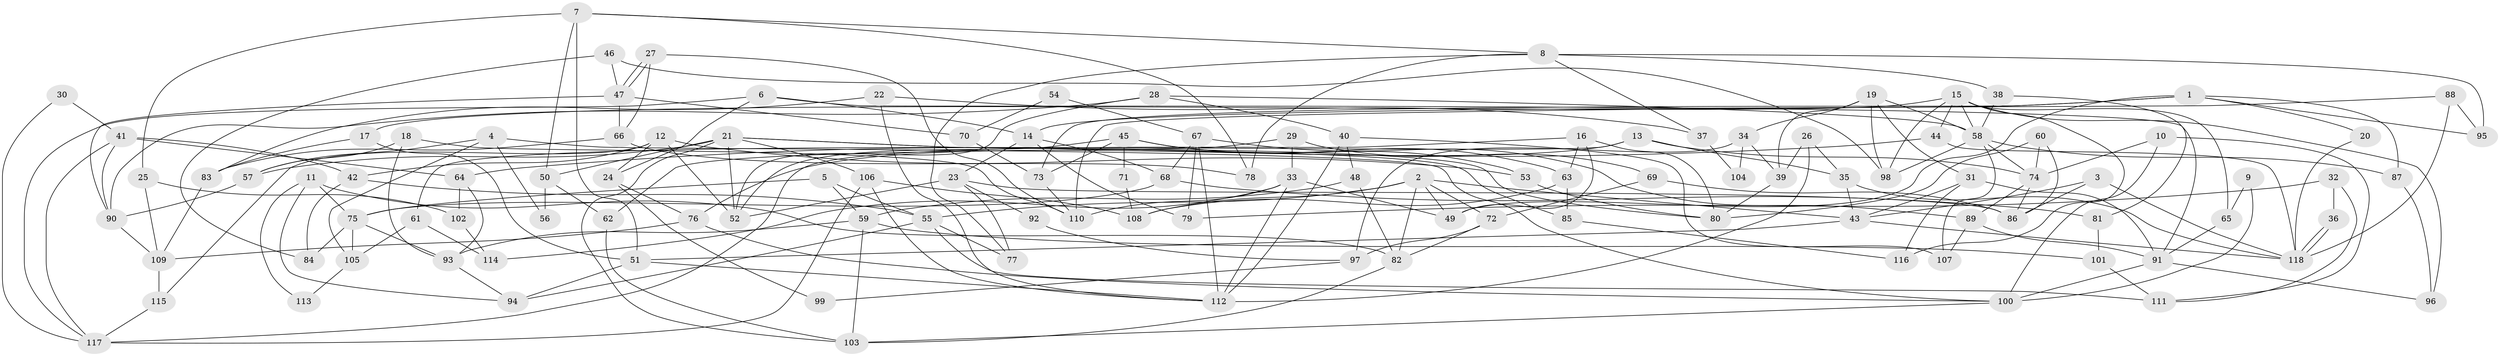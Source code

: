 // coarse degree distribution, {6: 0.0958904109589041, 10: 0.0410958904109589, 2: 0.0958904109589041, 4: 0.2054794520547945, 3: 0.1643835616438356, 8: 0.0684931506849315, 7: 0.0958904109589041, 5: 0.1917808219178082, 9: 0.0410958904109589}
// Generated by graph-tools (version 1.1) at 2025/52/02/27/25 19:52:04]
// undirected, 118 vertices, 236 edges
graph export_dot {
graph [start="1"]
  node [color=gray90,style=filled];
  1;
  2;
  3;
  4;
  5;
  6;
  7;
  8;
  9;
  10;
  11;
  12;
  13;
  14;
  15;
  16;
  17;
  18;
  19;
  20;
  21;
  22;
  23;
  24;
  25;
  26;
  27;
  28;
  29;
  30;
  31;
  32;
  33;
  34;
  35;
  36;
  37;
  38;
  39;
  40;
  41;
  42;
  43;
  44;
  45;
  46;
  47;
  48;
  49;
  50;
  51;
  52;
  53;
  54;
  55;
  56;
  57;
  58;
  59;
  60;
  61;
  62;
  63;
  64;
  65;
  66;
  67;
  68;
  69;
  70;
  71;
  72;
  73;
  74;
  75;
  76;
  77;
  78;
  79;
  80;
  81;
  82;
  83;
  84;
  85;
  86;
  87;
  88;
  89;
  90;
  91;
  92;
  93;
  94;
  95;
  96;
  97;
  98;
  99;
  100;
  101;
  102;
  103;
  104;
  105;
  106;
  107;
  108;
  109;
  110;
  111;
  112;
  113;
  114;
  115;
  116;
  117;
  118;
  1 -- 49;
  1 -- 95;
  1 -- 14;
  1 -- 20;
  1 -- 73;
  1 -- 87;
  2 -- 55;
  2 -- 43;
  2 -- 49;
  2 -- 72;
  2 -- 82;
  2 -- 108;
  3 -- 43;
  3 -- 118;
  3 -- 86;
  4 -- 105;
  4 -- 100;
  4 -- 56;
  4 -- 57;
  5 -- 59;
  5 -- 75;
  5 -- 55;
  6 -- 91;
  6 -- 14;
  6 -- 24;
  6 -- 117;
  7 -- 50;
  7 -- 8;
  7 -- 25;
  7 -- 51;
  7 -- 78;
  8 -- 77;
  8 -- 78;
  8 -- 37;
  8 -- 38;
  8 -- 95;
  9 -- 100;
  9 -- 65;
  10 -- 100;
  10 -- 74;
  10 -- 111;
  11 -- 82;
  11 -- 94;
  11 -- 75;
  11 -- 113;
  12 -- 53;
  12 -- 42;
  12 -- 24;
  12 -- 52;
  12 -- 115;
  13 -- 76;
  13 -- 74;
  13 -- 35;
  13 -- 61;
  14 -- 23;
  14 -- 68;
  14 -- 79;
  15 -- 58;
  15 -- 98;
  15 -- 17;
  15 -- 44;
  15 -- 65;
  15 -- 96;
  15 -- 116;
  16 -- 80;
  16 -- 117;
  16 -- 49;
  16 -- 63;
  17 -- 51;
  17 -- 83;
  18 -- 110;
  18 -- 57;
  18 -- 93;
  19 -- 58;
  19 -- 98;
  19 -- 31;
  19 -- 34;
  19 -- 39;
  20 -- 118;
  21 -- 106;
  21 -- 57;
  21 -- 50;
  21 -- 52;
  21 -- 80;
  21 -- 85;
  21 -- 103;
  22 -- 112;
  22 -- 83;
  22 -- 37;
  23 -- 52;
  23 -- 86;
  23 -- 77;
  23 -- 92;
  24 -- 76;
  24 -- 99;
  25 -- 109;
  25 -- 102;
  26 -- 35;
  26 -- 112;
  26 -- 39;
  27 -- 110;
  27 -- 47;
  27 -- 47;
  27 -- 66;
  28 -- 52;
  28 -- 40;
  28 -- 58;
  28 -- 90;
  29 -- 69;
  29 -- 33;
  29 -- 62;
  30 -- 41;
  30 -- 117;
  31 -- 43;
  31 -- 91;
  31 -- 116;
  32 -- 79;
  32 -- 111;
  32 -- 36;
  33 -- 112;
  33 -- 49;
  33 -- 110;
  33 -- 114;
  34 -- 39;
  34 -- 97;
  34 -- 104;
  35 -- 43;
  35 -- 118;
  36 -- 118;
  36 -- 118;
  37 -- 104;
  38 -- 58;
  38 -- 81;
  39 -- 80;
  40 -- 48;
  40 -- 107;
  40 -- 112;
  41 -- 117;
  41 -- 90;
  41 -- 42;
  41 -- 64;
  42 -- 55;
  42 -- 84;
  43 -- 51;
  43 -- 118;
  44 -- 118;
  44 -- 64;
  45 -- 63;
  45 -- 52;
  45 -- 53;
  45 -- 71;
  45 -- 73;
  46 -- 84;
  46 -- 47;
  46 -- 98;
  47 -- 66;
  47 -- 70;
  47 -- 90;
  48 -- 82;
  48 -- 59;
  50 -- 62;
  50 -- 56;
  51 -- 112;
  51 -- 94;
  53 -- 80;
  54 -- 70;
  54 -- 67;
  55 -- 94;
  55 -- 77;
  55 -- 111;
  57 -- 90;
  58 -- 87;
  58 -- 74;
  58 -- 98;
  58 -- 107;
  59 -- 93;
  59 -- 101;
  59 -- 103;
  60 -- 80;
  60 -- 74;
  60 -- 86;
  61 -- 114;
  61 -- 105;
  62 -- 103;
  63 -- 85;
  63 -- 108;
  64 -- 93;
  64 -- 102;
  65 -- 91;
  66 -- 83;
  66 -- 78;
  67 -- 68;
  67 -- 89;
  67 -- 79;
  67 -- 112;
  68 -- 75;
  68 -- 81;
  69 -- 86;
  69 -- 72;
  70 -- 73;
  71 -- 108;
  72 -- 82;
  72 -- 97;
  73 -- 110;
  74 -- 86;
  74 -- 89;
  75 -- 93;
  75 -- 84;
  75 -- 105;
  76 -- 109;
  76 -- 100;
  81 -- 101;
  82 -- 103;
  83 -- 109;
  85 -- 116;
  87 -- 96;
  88 -- 118;
  88 -- 110;
  88 -- 95;
  89 -- 91;
  89 -- 107;
  90 -- 109;
  91 -- 100;
  91 -- 96;
  92 -- 97;
  93 -- 94;
  97 -- 99;
  100 -- 103;
  101 -- 111;
  102 -- 114;
  105 -- 113;
  106 -- 112;
  106 -- 108;
  106 -- 117;
  109 -- 115;
  115 -- 117;
}
